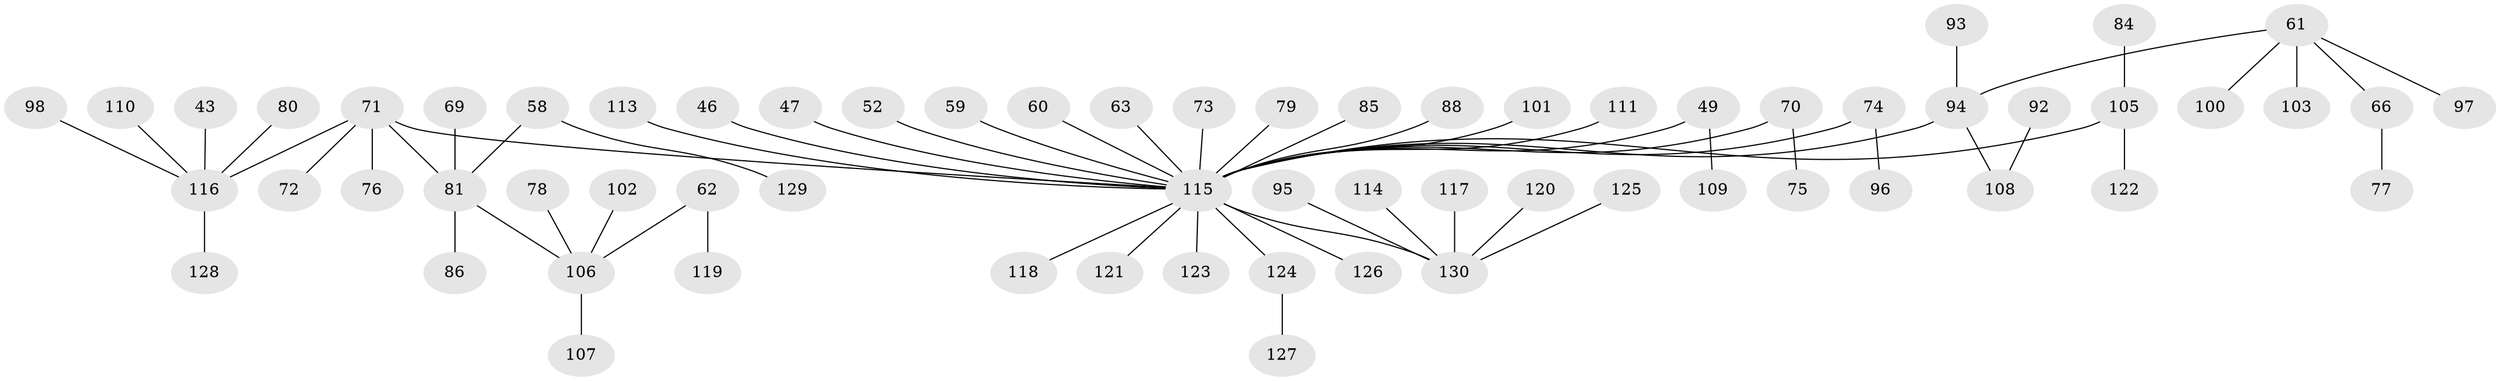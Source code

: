 // original degree distribution, {7: 0.015384615384615385, 6: 0.023076923076923078, 2: 0.19230769230769232, 3: 0.14615384615384616, 1: 0.5384615384615384, 5: 0.038461538461538464, 4: 0.046153846153846156}
// Generated by graph-tools (version 1.1) at 2025/52/03/09/25 04:52:41]
// undirected, 65 vertices, 64 edges
graph export_dot {
graph [start="1"]
  node [color=gray90,style=filled];
  43;
  46;
  47;
  49;
  52;
  58;
  59;
  60;
  61 [super="+30"];
  62;
  63;
  66 [super="+64"];
  69;
  70;
  71 [super="+5+19+44"];
  72;
  73;
  74;
  75;
  76;
  77;
  78;
  79;
  80;
  81 [super="+16"];
  84;
  85;
  86;
  88;
  92;
  93;
  94 [super="+9+23+54"];
  95;
  96;
  97;
  98;
  100;
  101;
  102;
  103;
  105 [super="+104"];
  106 [super="+42+82+57"];
  107;
  108 [super="+91"];
  109;
  110;
  111;
  113;
  114;
  115 [super="+99+90+45+40+36+112+37"];
  116 [super="+83+67"];
  117;
  118;
  119;
  120;
  121;
  122;
  123;
  124;
  125;
  126;
  127;
  128;
  129;
  130 [super="+89"];
  43 -- 116;
  46 -- 115;
  47 -- 115;
  49 -- 109;
  49 -- 115;
  52 -- 115;
  58 -- 129;
  58 -- 81;
  59 -- 115;
  60 -- 115;
  61 -- 103;
  61 -- 97;
  61 -- 100;
  61 -- 94;
  61 -- 66;
  62 -- 119;
  62 -- 106;
  63 -- 115;
  66 -- 77;
  69 -- 81;
  70 -- 75;
  70 -- 115;
  71 -- 81;
  71 -- 76;
  71 -- 116;
  71 -- 72;
  71 -- 115;
  73 -- 115;
  74 -- 96;
  74 -- 115;
  78 -- 106;
  79 -- 115;
  80 -- 116;
  81 -- 86;
  81 -- 106;
  84 -- 105;
  85 -- 115;
  88 -- 115;
  92 -- 108;
  93 -- 94;
  94 -- 108;
  94 -- 115;
  95 -- 130;
  98 -- 116;
  101 -- 115;
  102 -- 106;
  105 -- 122;
  105 -- 115;
  106 -- 107;
  110 -- 116;
  111 -- 115;
  113 -- 115;
  114 -- 130;
  115 -- 118;
  115 -- 123;
  115 -- 124;
  115 -- 130;
  115 -- 126;
  115 -- 121;
  116 -- 128;
  117 -- 130;
  120 -- 130;
  124 -- 127;
  125 -- 130;
}
